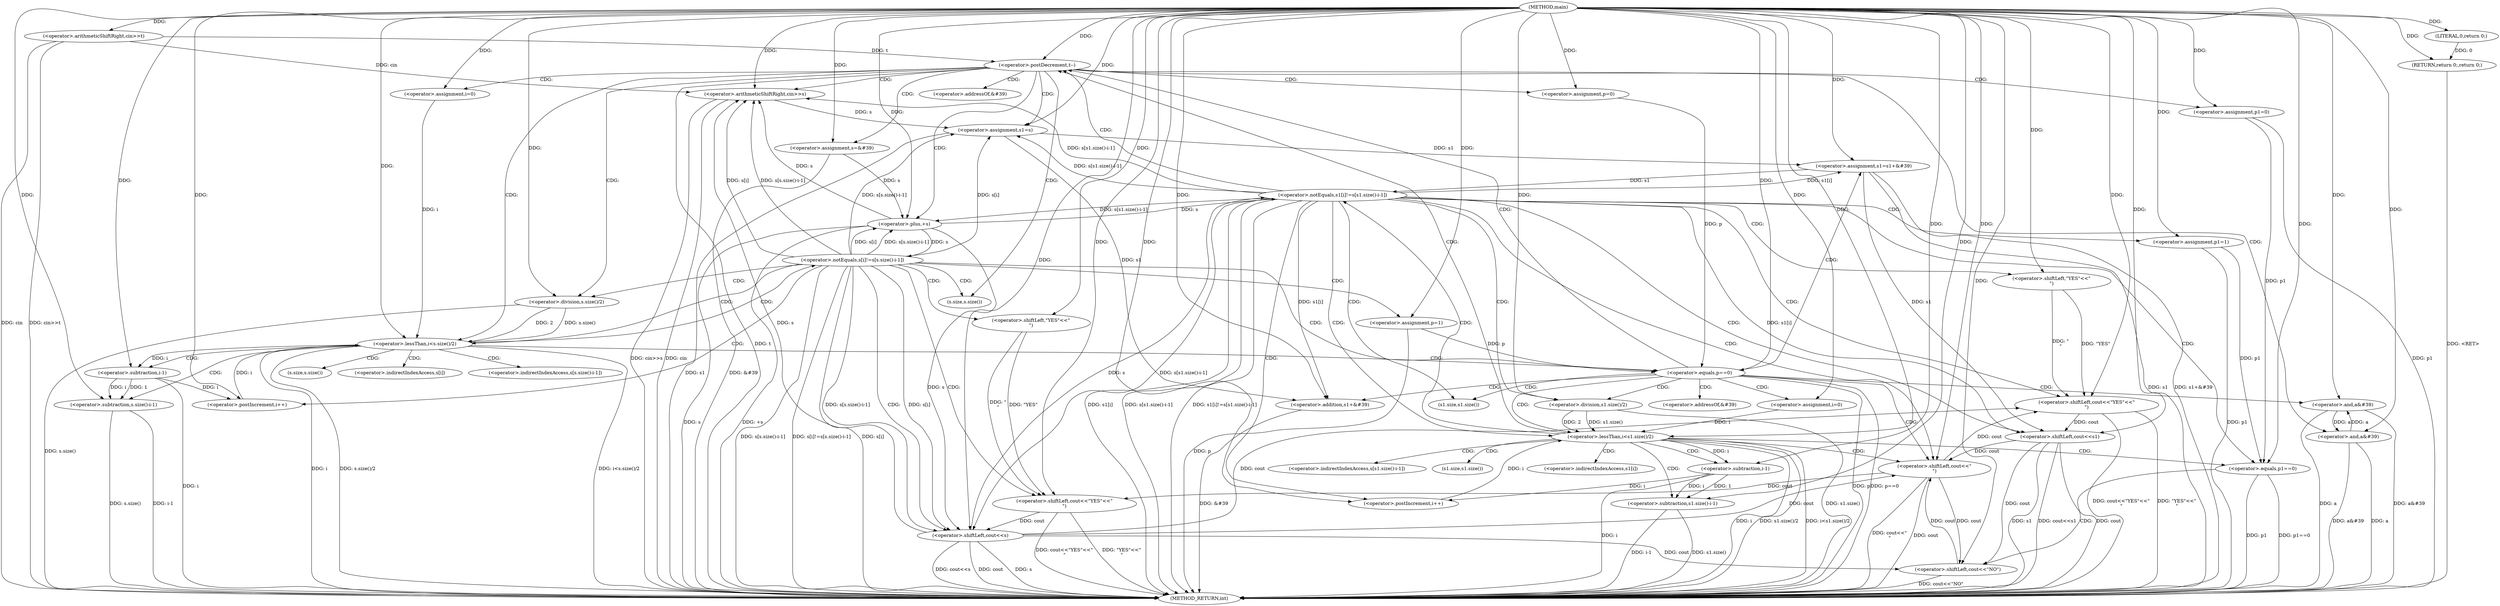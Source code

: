 digraph "main" {  
"1000101" [label = "(METHOD,main)" ]
"1000239" [label = "(METHOD_RETURN,int)" ]
"1000104" [label = "(<operator>.arithmeticShiftRight,cin>>t)" ]
"1000237" [label = "(RETURN,return 0;,return 0;)" ]
"1000108" [label = "(<operator>.postDecrement,t--)" ]
"1000238" [label = "(LITERAL,0,return 0;)" ]
"1000112" [label = "(<operator>.arithmeticShiftRight,cin>>s)" ]
"1000116" [label = "(<operator>.assignment,s1=s)" ]
"1000119" [label = "(<operator>.assignment,s=&#39)" ]
"1000123" [label = "(<operator>.and,a&#39)" ]
"1000126" [label = "(<operator>.plus,+s)" ]
"1000129" [label = "(<operator>.assignment,p=0)" ]
"1000133" [label = "(<operator>.assignment,p1=0)" ]
"1000234" [label = "(<operator>.shiftLeft,cout<<\"\n\")" ]
"1000138" [label = "(<operator>.assignment,i=0)" ]
"1000141" [label = "(<operator>.lessThan,i<s.size()/2)" ]
"1000146" [label = "(<operator>.postIncrement,i++)" ]
"1000175" [label = "(<operator>.equals,p==0)" ]
"1000179" [label = "(<operator>.assignment,s1=s1+&#39)" ]
"1000185" [label = "(<operator>.and,a&#39)" ]
"1000143" [label = "(<operator>.division,s.size()/2)" ]
"1000150" [label = "(<operator>.notEquals,s[i]!=s[s.size()-i-1])" ]
"1000190" [label = "(<operator>.assignment,i=0)" ]
"1000193" [label = "(<operator>.lessThan,i<s1.size()/2)" ]
"1000198" [label = "(<operator>.postIncrement,i++)" ]
"1000227" [label = "(<operator>.equals,p1==0)" ]
"1000162" [label = "(<operator>.assignment,p=1)" ]
"1000165" [label = "(<operator>.shiftLeft,cout<<\"YES\"<<\"\n\")" ]
"1000170" [label = "(<operator>.shiftLeft,cout<<s)" ]
"1000181" [label = "(<operator>.addition,s1+&#39)" ]
"1000231" [label = "(<operator>.shiftLeft,cout<<\"NO\")" ]
"1000195" [label = "(<operator>.division,s1.size()/2)" ]
"1000202" [label = "(<operator>.notEquals,s1[i]!=s[s1.size()-i-1])" ]
"1000156" [label = "(<operator>.subtraction,s.size()-i-1)" ]
"1000167" [label = "(<operator>.shiftLeft,\"YES\"<<\"\n\")" ]
"1000214" [label = "(<operator>.assignment,p1=1)" ]
"1000217" [label = "(<operator>.shiftLeft,cout<<\"YES\"<<\"\n\")" ]
"1000222" [label = "(<operator>.shiftLeft,cout<<s1)" ]
"1000158" [label = "(<operator>.subtraction,i-1)" ]
"1000208" [label = "(<operator>.subtraction,s1.size()-i-1)" ]
"1000219" [label = "(<operator>.shiftLeft,\"YES\"<<\"\n\")" ]
"1000210" [label = "(<operator>.subtraction,i-1)" ]
"1000121" [label = "(<operator>.addressOf,&#39)" ]
"1000144" [label = "(s.size,s.size())" ]
"1000151" [label = "(<operator>.indirectIndexAccess,s[i])" ]
"1000154" [label = "(<operator>.indirectIndexAccess,s[s.size()-i-1])" ]
"1000183" [label = "(<operator>.addressOf,&#39)" ]
"1000196" [label = "(s1.size,s1.size())" ]
"1000157" [label = "(s.size,s.size())" ]
"1000203" [label = "(<operator>.indirectIndexAccess,s1[i])" ]
"1000206" [label = "(<operator>.indirectIndexAccess,s[s1.size()-i-1])" ]
"1000209" [label = "(s1.size,s1.size())" ]
  "1000104" -> "1000239"  [ label = "DDG: cin"] 
  "1000104" -> "1000239"  [ label = "DDG: cin>>t"] 
  "1000108" -> "1000239"  [ label = "DDG: t"] 
  "1000112" -> "1000239"  [ label = "DDG: cin"] 
  "1000112" -> "1000239"  [ label = "DDG: cin>>s"] 
  "1000116" -> "1000239"  [ label = "DDG: s1"] 
  "1000119" -> "1000239"  [ label = "DDG: &#39"] 
  "1000123" -> "1000239"  [ label = "DDG: a"] 
  "1000123" -> "1000239"  [ label = "DDG: a&#39"] 
  "1000126" -> "1000239"  [ label = "DDG: s"] 
  "1000126" -> "1000239"  [ label = "DDG: +s"] 
  "1000133" -> "1000239"  [ label = "DDG: p1"] 
  "1000141" -> "1000239"  [ label = "DDG: i"] 
  "1000143" -> "1000239"  [ label = "DDG: s.size()"] 
  "1000141" -> "1000239"  [ label = "DDG: s.size()/2"] 
  "1000141" -> "1000239"  [ label = "DDG: i<s.size()/2"] 
  "1000150" -> "1000239"  [ label = "DDG: s[i]"] 
  "1000156" -> "1000239"  [ label = "DDG: s.size()"] 
  "1000158" -> "1000239"  [ label = "DDG: i"] 
  "1000156" -> "1000239"  [ label = "DDG: i-1"] 
  "1000150" -> "1000239"  [ label = "DDG: s[s.size()-i-1]"] 
  "1000150" -> "1000239"  [ label = "DDG: s[i]!=s[s.size()-i-1]"] 
  "1000162" -> "1000239"  [ label = "DDG: p"] 
  "1000165" -> "1000239"  [ label = "DDG: \"YES\"<<\"\n\""] 
  "1000165" -> "1000239"  [ label = "DDG: cout<<\"YES\"<<\"\n\""] 
  "1000170" -> "1000239"  [ label = "DDG: cout"] 
  "1000170" -> "1000239"  [ label = "DDG: s"] 
  "1000170" -> "1000239"  [ label = "DDG: cout<<s"] 
  "1000175" -> "1000239"  [ label = "DDG: p"] 
  "1000175" -> "1000239"  [ label = "DDG: p==0"] 
  "1000179" -> "1000239"  [ label = "DDG: s1"] 
  "1000181" -> "1000239"  [ label = "DDG: &#39"] 
  "1000179" -> "1000239"  [ label = "DDG: s1+&#39"] 
  "1000185" -> "1000239"  [ label = "DDG: a"] 
  "1000185" -> "1000239"  [ label = "DDG: a&#39"] 
  "1000193" -> "1000239"  [ label = "DDG: i"] 
  "1000195" -> "1000239"  [ label = "DDG: s1.size()"] 
  "1000193" -> "1000239"  [ label = "DDG: s1.size()/2"] 
  "1000193" -> "1000239"  [ label = "DDG: i<s1.size()/2"] 
  "1000202" -> "1000239"  [ label = "DDG: s1[i]"] 
  "1000208" -> "1000239"  [ label = "DDG: s1.size()"] 
  "1000210" -> "1000239"  [ label = "DDG: i"] 
  "1000208" -> "1000239"  [ label = "DDG: i-1"] 
  "1000202" -> "1000239"  [ label = "DDG: s[s1.size()-i-1]"] 
  "1000202" -> "1000239"  [ label = "DDG: s1[i]!=s[s1.size()-i-1]"] 
  "1000214" -> "1000239"  [ label = "DDG: p1"] 
  "1000217" -> "1000239"  [ label = "DDG: \"YES\"<<\"\n\""] 
  "1000217" -> "1000239"  [ label = "DDG: cout<<\"YES\"<<\"\n\""] 
  "1000222" -> "1000239"  [ label = "DDG: cout"] 
  "1000222" -> "1000239"  [ label = "DDG: s1"] 
  "1000222" -> "1000239"  [ label = "DDG: cout<<s1"] 
  "1000227" -> "1000239"  [ label = "DDG: p1"] 
  "1000227" -> "1000239"  [ label = "DDG: p1==0"] 
  "1000231" -> "1000239"  [ label = "DDG: cout<<\"NO\""] 
  "1000234" -> "1000239"  [ label = "DDG: cout"] 
  "1000234" -> "1000239"  [ label = "DDG: cout<<\"\n\""] 
  "1000237" -> "1000239"  [ label = "DDG: <RET>"] 
  "1000238" -> "1000237"  [ label = "DDG: 0"] 
  "1000101" -> "1000237"  [ label = "DDG: "] 
  "1000101" -> "1000104"  [ label = "DDG: "] 
  "1000101" -> "1000238"  [ label = "DDG: "] 
  "1000104" -> "1000108"  [ label = "DDG: t"] 
  "1000101" -> "1000108"  [ label = "DDG: "] 
  "1000112" -> "1000116"  [ label = "DDG: s"] 
  "1000150" -> "1000116"  [ label = "DDG: s[i]"] 
  "1000150" -> "1000116"  [ label = "DDG: s[s.size()-i-1]"] 
  "1000202" -> "1000116"  [ label = "DDG: s[s1.size()-i-1]"] 
  "1000101" -> "1000116"  [ label = "DDG: "] 
  "1000101" -> "1000129"  [ label = "DDG: "] 
  "1000101" -> "1000133"  [ label = "DDG: "] 
  "1000104" -> "1000112"  [ label = "DDG: cin"] 
  "1000101" -> "1000112"  [ label = "DDG: "] 
  "1000126" -> "1000112"  [ label = "DDG: s"] 
  "1000150" -> "1000112"  [ label = "DDG: s[i]"] 
  "1000150" -> "1000112"  [ label = "DDG: s[s.size()-i-1]"] 
  "1000170" -> "1000112"  [ label = "DDG: s"] 
  "1000202" -> "1000112"  [ label = "DDG: s[s1.size()-i-1]"] 
  "1000101" -> "1000119"  [ label = "DDG: "] 
  "1000185" -> "1000123"  [ label = "DDG: a"] 
  "1000101" -> "1000123"  [ label = "DDG: "] 
  "1000119" -> "1000126"  [ label = "DDG: s"] 
  "1000150" -> "1000126"  [ label = "DDG: s[i]"] 
  "1000150" -> "1000126"  [ label = "DDG: s[s.size()-i-1]"] 
  "1000202" -> "1000126"  [ label = "DDG: s[s1.size()-i-1]"] 
  "1000101" -> "1000126"  [ label = "DDG: "] 
  "1000101" -> "1000138"  [ label = "DDG: "] 
  "1000170" -> "1000234"  [ label = "DDG: cout"] 
  "1000222" -> "1000234"  [ label = "DDG: cout"] 
  "1000231" -> "1000234"  [ label = "DDG: cout"] 
  "1000101" -> "1000234"  [ label = "DDG: "] 
  "1000138" -> "1000141"  [ label = "DDG: i"] 
  "1000146" -> "1000141"  [ label = "DDG: i"] 
  "1000101" -> "1000141"  [ label = "DDG: "] 
  "1000143" -> "1000141"  [ label = "DDG: 2"] 
  "1000143" -> "1000141"  [ label = "DDG: s.size()"] 
  "1000158" -> "1000146"  [ label = "DDG: i"] 
  "1000101" -> "1000146"  [ label = "DDG: "] 
  "1000129" -> "1000175"  [ label = "DDG: p"] 
  "1000162" -> "1000175"  [ label = "DDG: p"] 
  "1000101" -> "1000175"  [ label = "DDG: "] 
  "1000116" -> "1000179"  [ label = "DDG: s1"] 
  "1000202" -> "1000179"  [ label = "DDG: s1[i]"] 
  "1000101" -> "1000179"  [ label = "DDG: "] 
  "1000101" -> "1000143"  [ label = "DDG: "] 
  "1000123" -> "1000185"  [ label = "DDG: a"] 
  "1000101" -> "1000185"  [ label = "DDG: "] 
  "1000101" -> "1000190"  [ label = "DDG: "] 
  "1000126" -> "1000150"  [ label = "DDG: s"] 
  "1000101" -> "1000162"  [ label = "DDG: "] 
  "1000116" -> "1000181"  [ label = "DDG: s1"] 
  "1000202" -> "1000181"  [ label = "DDG: s1[i]"] 
  "1000101" -> "1000181"  [ label = "DDG: "] 
  "1000190" -> "1000193"  [ label = "DDG: i"] 
  "1000198" -> "1000193"  [ label = "DDG: i"] 
  "1000101" -> "1000193"  [ label = "DDG: "] 
  "1000195" -> "1000193"  [ label = "DDG: 2"] 
  "1000195" -> "1000193"  [ label = "DDG: s1.size()"] 
  "1000210" -> "1000198"  [ label = "DDG: i"] 
  "1000101" -> "1000198"  [ label = "DDG: "] 
  "1000133" -> "1000227"  [ label = "DDG: p1"] 
  "1000214" -> "1000227"  [ label = "DDG: p1"] 
  "1000101" -> "1000227"  [ label = "DDG: "] 
  "1000234" -> "1000165"  [ label = "DDG: cout"] 
  "1000101" -> "1000165"  [ label = "DDG: "] 
  "1000167" -> "1000165"  [ label = "DDG: \"YES\""] 
  "1000167" -> "1000165"  [ label = "DDG: \"\n\""] 
  "1000165" -> "1000170"  [ label = "DDG: cout"] 
  "1000101" -> "1000170"  [ label = "DDG: "] 
  "1000126" -> "1000170"  [ label = "DDG: s"] 
  "1000150" -> "1000170"  [ label = "DDG: s[i]"] 
  "1000150" -> "1000170"  [ label = "DDG: s[s.size()-i-1]"] 
  "1000202" -> "1000170"  [ label = "DDG: s[s1.size()-i-1]"] 
  "1000101" -> "1000195"  [ label = "DDG: "] 
  "1000170" -> "1000231"  [ label = "DDG: cout"] 
  "1000222" -> "1000231"  [ label = "DDG: cout"] 
  "1000234" -> "1000231"  [ label = "DDG: cout"] 
  "1000101" -> "1000231"  [ label = "DDG: "] 
  "1000101" -> "1000156"  [ label = "DDG: "] 
  "1000158" -> "1000156"  [ label = "DDG: 1"] 
  "1000158" -> "1000156"  [ label = "DDG: i"] 
  "1000101" -> "1000167"  [ label = "DDG: "] 
  "1000179" -> "1000202"  [ label = "DDG: s1"] 
  "1000126" -> "1000202"  [ label = "DDG: s"] 
  "1000170" -> "1000202"  [ label = "DDG: s"] 
  "1000101" -> "1000214"  [ label = "DDG: "] 
  "1000141" -> "1000158"  [ label = "DDG: i"] 
  "1000101" -> "1000158"  [ label = "DDG: "] 
  "1000170" -> "1000217"  [ label = "DDG: cout"] 
  "1000234" -> "1000217"  [ label = "DDG: cout"] 
  "1000101" -> "1000217"  [ label = "DDG: "] 
  "1000219" -> "1000217"  [ label = "DDG: \"YES\""] 
  "1000219" -> "1000217"  [ label = "DDG: \"\n\""] 
  "1000217" -> "1000222"  [ label = "DDG: cout"] 
  "1000101" -> "1000222"  [ label = "DDG: "] 
  "1000179" -> "1000222"  [ label = "DDG: s1"] 
  "1000202" -> "1000222"  [ label = "DDG: s1[i]"] 
  "1000101" -> "1000208"  [ label = "DDG: "] 
  "1000210" -> "1000208"  [ label = "DDG: 1"] 
  "1000210" -> "1000208"  [ label = "DDG: i"] 
  "1000101" -> "1000219"  [ label = "DDG: "] 
  "1000193" -> "1000210"  [ label = "DDG: i"] 
  "1000101" -> "1000210"  [ label = "DDG: "] 
  "1000108" -> "1000141"  [ label = "CDG: "] 
  "1000108" -> "1000133"  [ label = "CDG: "] 
  "1000108" -> "1000144"  [ label = "CDG: "] 
  "1000108" -> "1000112"  [ label = "CDG: "] 
  "1000108" -> "1000116"  [ label = "CDG: "] 
  "1000108" -> "1000126"  [ label = "CDG: "] 
  "1000108" -> "1000123"  [ label = "CDG: "] 
  "1000108" -> "1000138"  [ label = "CDG: "] 
  "1000108" -> "1000119"  [ label = "CDG: "] 
  "1000108" -> "1000121"  [ label = "CDG: "] 
  "1000108" -> "1000143"  [ label = "CDG: "] 
  "1000108" -> "1000129"  [ label = "CDG: "] 
  "1000141" -> "1000156"  [ label = "CDG: "] 
  "1000141" -> "1000150"  [ label = "CDG: "] 
  "1000141" -> "1000157"  [ label = "CDG: "] 
  "1000141" -> "1000175"  [ label = "CDG: "] 
  "1000141" -> "1000154"  [ label = "CDG: "] 
  "1000141" -> "1000151"  [ label = "CDG: "] 
  "1000141" -> "1000158"  [ label = "CDG: "] 
  "1000175" -> "1000183"  [ label = "CDG: "] 
  "1000175" -> "1000190"  [ label = "CDG: "] 
  "1000175" -> "1000179"  [ label = "CDG: "] 
  "1000175" -> "1000185"  [ label = "CDG: "] 
  "1000175" -> "1000195"  [ label = "CDG: "] 
  "1000175" -> "1000196"  [ label = "CDG: "] 
  "1000175" -> "1000234"  [ label = "CDG: "] 
  "1000175" -> "1000108"  [ label = "CDG: "] 
  "1000175" -> "1000193"  [ label = "CDG: "] 
  "1000175" -> "1000181"  [ label = "CDG: "] 
  "1000150" -> "1000141"  [ label = "CDG: "] 
  "1000150" -> "1000144"  [ label = "CDG: "] 
  "1000150" -> "1000165"  [ label = "CDG: "] 
  "1000150" -> "1000167"  [ label = "CDG: "] 
  "1000150" -> "1000146"  [ label = "CDG: "] 
  "1000150" -> "1000143"  [ label = "CDG: "] 
  "1000150" -> "1000170"  [ label = "CDG: "] 
  "1000150" -> "1000162"  [ label = "CDG: "] 
  "1000150" -> "1000175"  [ label = "CDG: "] 
  "1000193" -> "1000208"  [ label = "CDG: "] 
  "1000193" -> "1000227"  [ label = "CDG: "] 
  "1000193" -> "1000210"  [ label = "CDG: "] 
  "1000193" -> "1000206"  [ label = "CDG: "] 
  "1000193" -> "1000234"  [ label = "CDG: "] 
  "1000193" -> "1000203"  [ label = "CDG: "] 
  "1000193" -> "1000202"  [ label = "CDG: "] 
  "1000193" -> "1000108"  [ label = "CDG: "] 
  "1000193" -> "1000209"  [ label = "CDG: "] 
  "1000227" -> "1000231"  [ label = "CDG: "] 
  "1000202" -> "1000219"  [ label = "CDG: "] 
  "1000202" -> "1000222"  [ label = "CDG: "] 
  "1000202" -> "1000214"  [ label = "CDG: "] 
  "1000202" -> "1000217"  [ label = "CDG: "] 
  "1000202" -> "1000198"  [ label = "CDG: "] 
  "1000202" -> "1000195"  [ label = "CDG: "] 
  "1000202" -> "1000196"  [ label = "CDG: "] 
  "1000202" -> "1000193"  [ label = "CDG: "] 
  "1000202" -> "1000227"  [ label = "CDG: "] 
  "1000202" -> "1000234"  [ label = "CDG: "] 
  "1000202" -> "1000108"  [ label = "CDG: "] 
}
